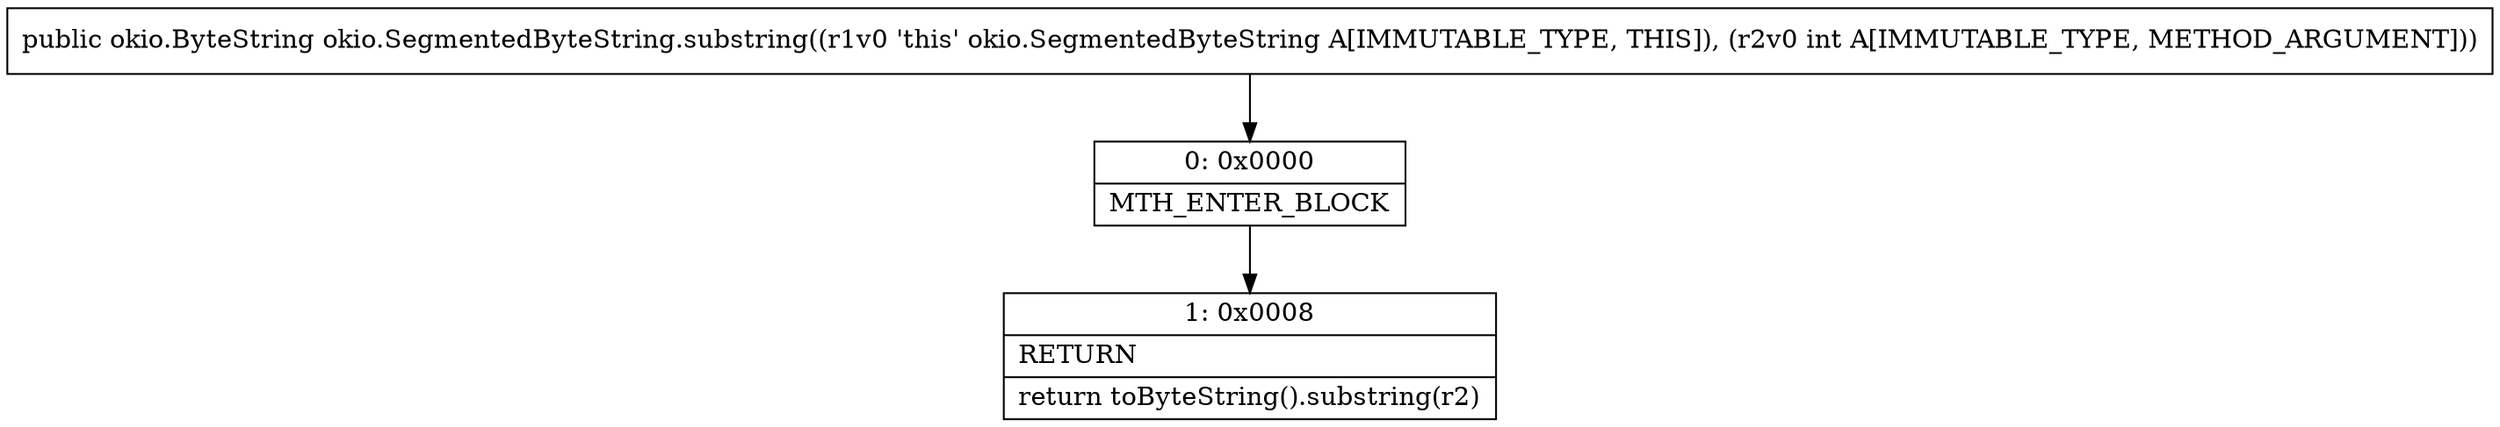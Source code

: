 digraph "CFG forokio.SegmentedByteString.substring(I)Lokio\/ByteString;" {
Node_0 [shape=record,label="{0\:\ 0x0000|MTH_ENTER_BLOCK\l}"];
Node_1 [shape=record,label="{1\:\ 0x0008|RETURN\l|return toByteString().substring(r2)\l}"];
MethodNode[shape=record,label="{public okio.ByteString okio.SegmentedByteString.substring((r1v0 'this' okio.SegmentedByteString A[IMMUTABLE_TYPE, THIS]), (r2v0 int A[IMMUTABLE_TYPE, METHOD_ARGUMENT])) }"];
MethodNode -> Node_0;
Node_0 -> Node_1;
}

